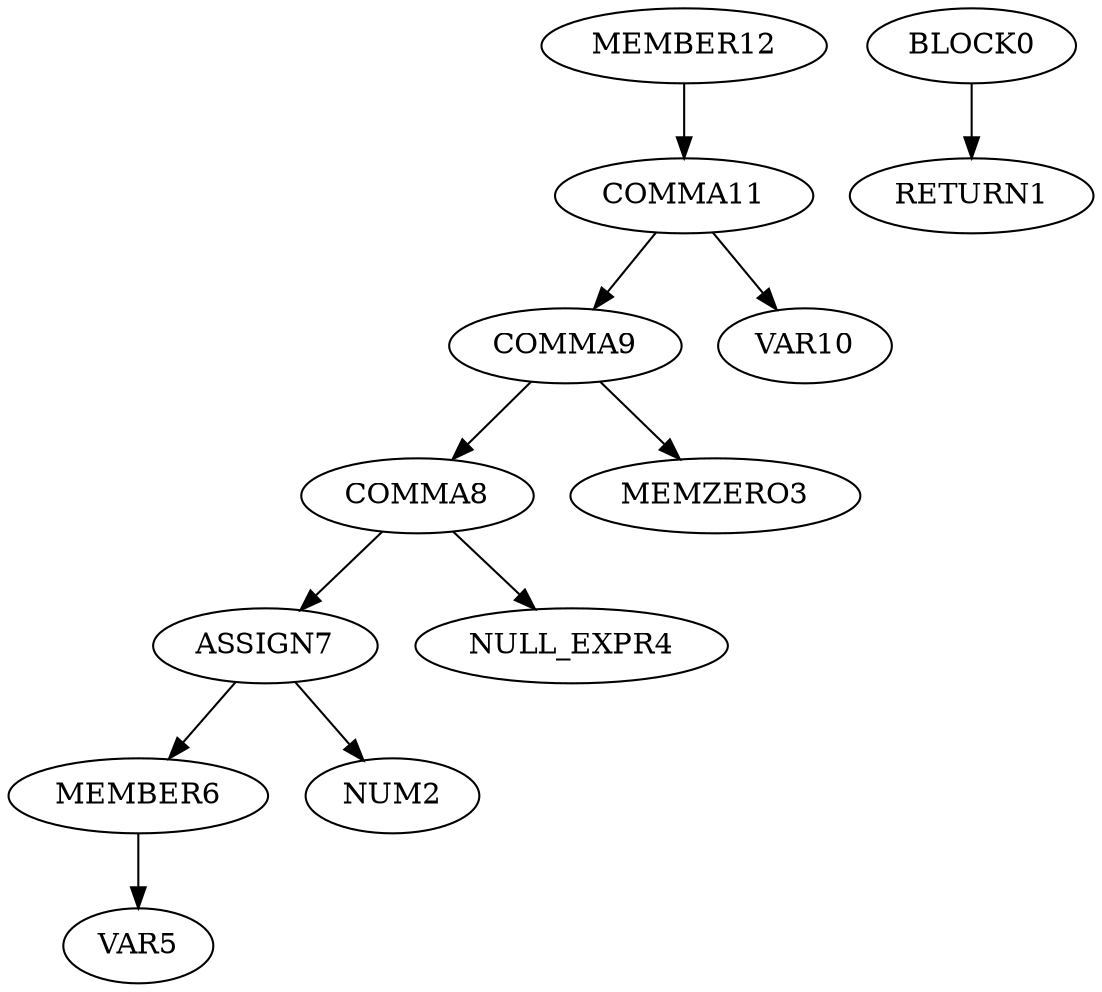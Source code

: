 digraph A {
MEMBER6 -> VAR5
ASSIGN7 -> NUM2
ASSIGN7 -> MEMBER6
COMMA8 -> ASSIGN7
COMMA8 -> NULL_EXPR4
COMMA9 -> COMMA8
COMMA9 -> MEMZERO3
COMMA11 -> VAR10
COMMA11 -> COMMA9
MEMBER12 -> COMMA11
BLOCK0 -> RETURN1
}
